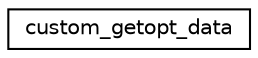 digraph "Graphical Class Hierarchy"
{
  edge [fontname="Helvetica",fontsize="10",labelfontname="Helvetica",labelfontsize="10"];
  node [fontname="Helvetica",fontsize="10",shape=record];
  rankdir="LR";
  Node0 [label="custom_getopt_data",height=0.2,width=0.4,color="black", fillcolor="white", style="filled",URL="$structcustom__getopt__data.html"];
}
